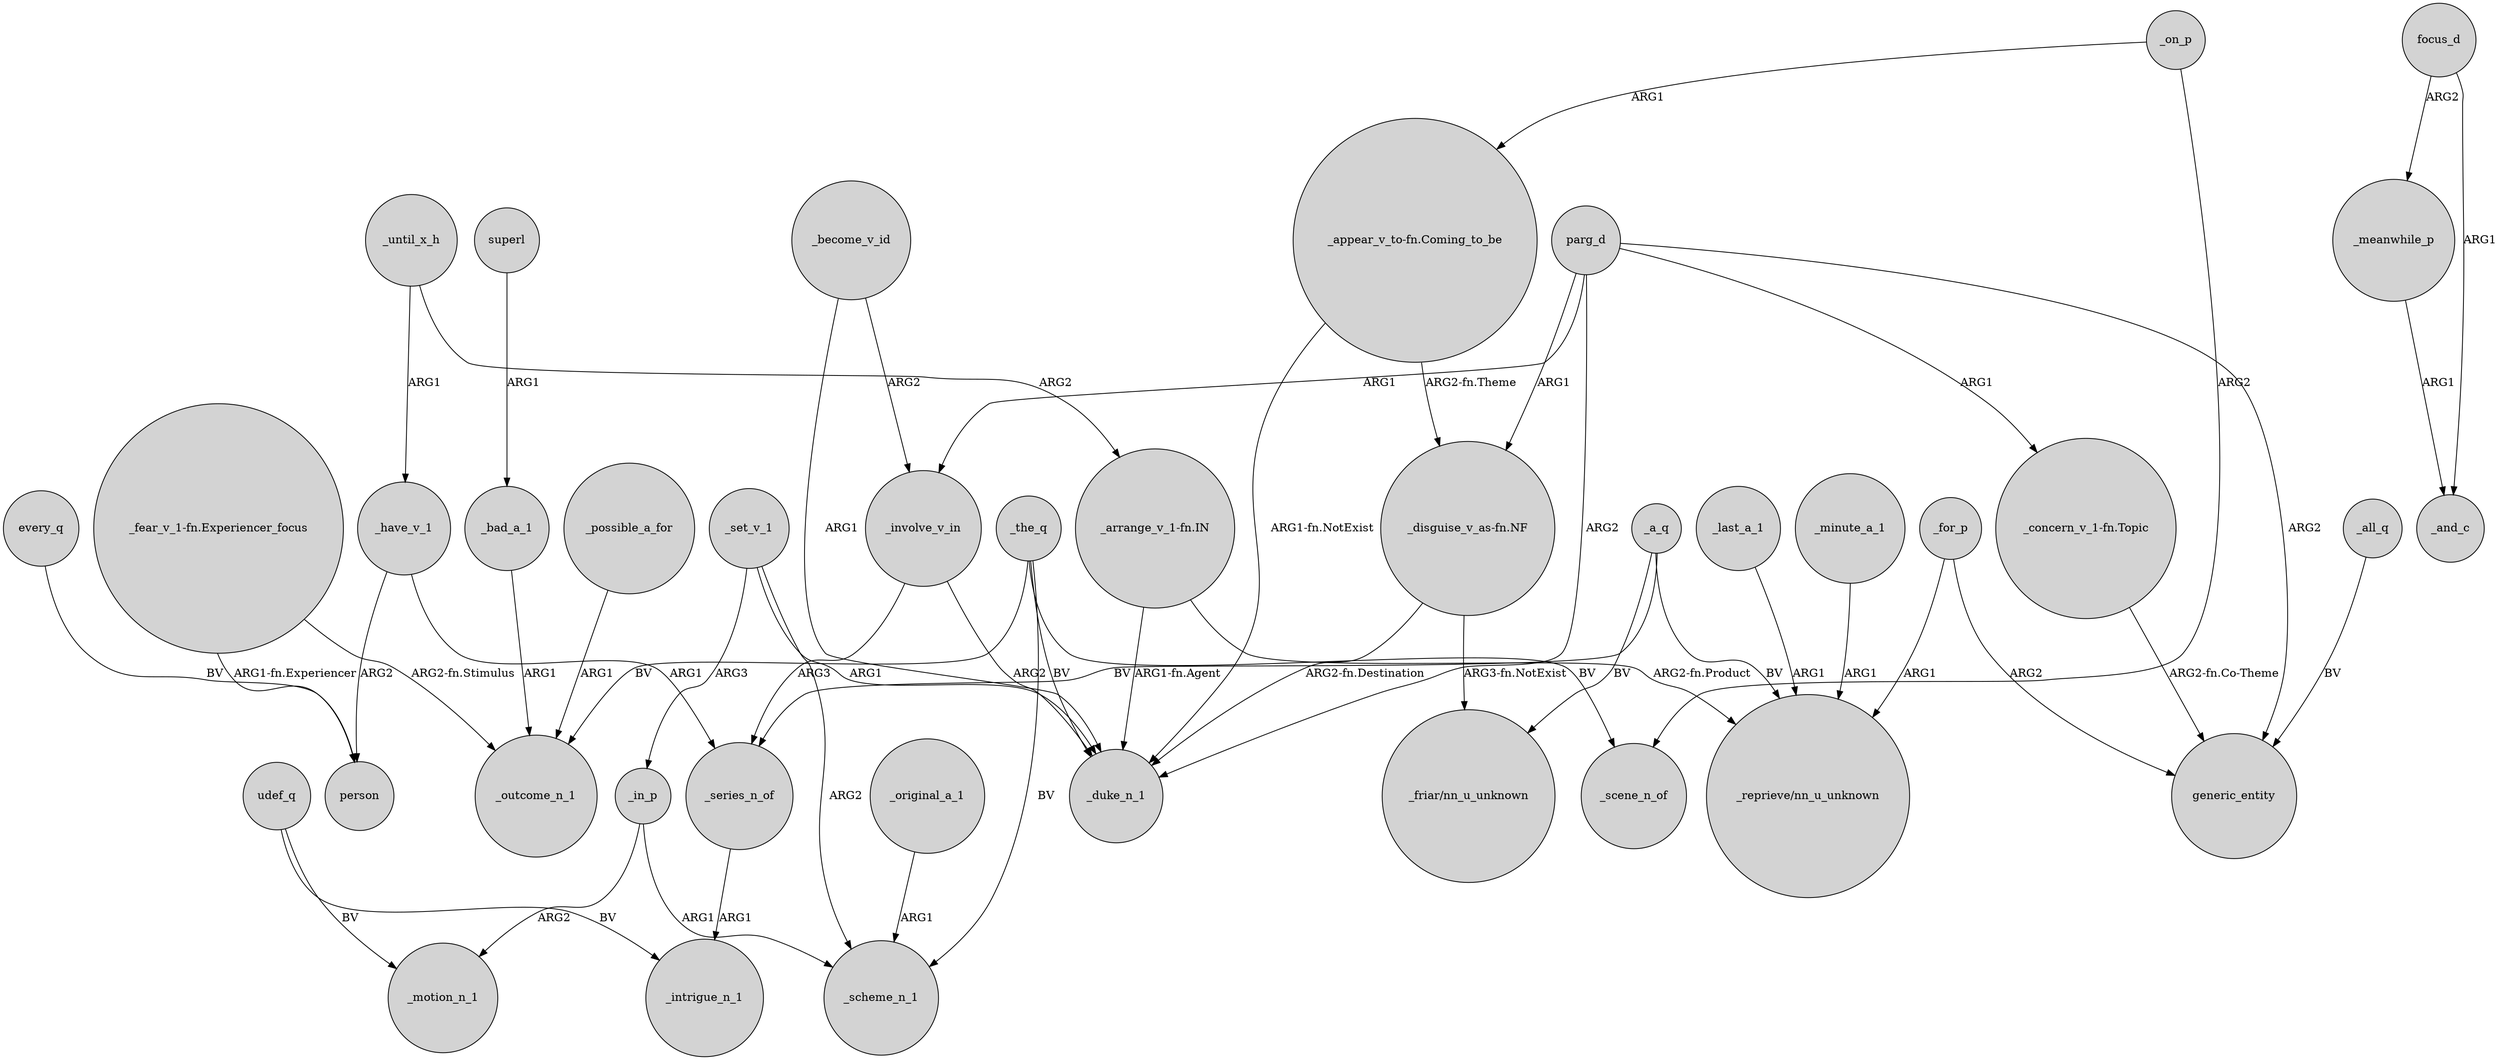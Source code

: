 digraph {
	node [shape=circle style=filled]
	_until_x_h -> _have_v_1 [label=ARG1]
	_meanwhile_p -> _and_c [label=ARG1]
	_last_a_1 -> "_reprieve/nn_u_unknown" [label=ARG1]
	_until_x_h -> "_arrange_v_1-fn.IN" [label=ARG2]
	_for_p -> "_reprieve/nn_u_unknown" [label=ARG1]
	_have_v_1 -> _series_n_of [label=ARG1]
	_bad_a_1 -> _outcome_n_1 [label=ARG1]
	_original_a_1 -> _scheme_n_1 [label=ARG1]
	udef_q -> _intrigue_n_1 [label=BV]
	_minute_a_1 -> "_reprieve/nn_u_unknown" [label=ARG1]
	"_fear_v_1-fn.Experiencer_focus" -> person [label="ARG1-fn.Experiencer"]
	"_appear_v_to-fn.Coming_to_be" -> _duke_n_1 [label="ARG1-fn.NotExist"]
	_series_n_of -> _intrigue_n_1 [label=ARG1]
	parg_d -> generic_entity [label=ARG2]
	"_arrange_v_1-fn.IN" -> _duke_n_1 [label="ARG1-fn.Agent"]
	"_disguise_v_as-fn.NF" -> "_friar/nn_u_unknown" [label="ARG3-fn.NotExist"]
	_on_p -> _scene_n_of [label=ARG2]
	"_concern_v_1-fn.Topic" -> generic_entity [label="ARG2-fn.Co-Theme"]
	_for_p -> generic_entity [label=ARG2]
	every_q -> person [label=BV]
	_involve_v_in -> _series_n_of [label=ARG3]
	_have_v_1 -> person [label=ARG2]
	_involve_v_in -> _duke_n_1 [label=ARG2]
	_in_p -> _scheme_n_1 [label=ARG1]
	parg_d -> "_disguise_v_as-fn.NF" [label=ARG1]
	_become_v_id -> _involve_v_in [label=ARG2]
	_a_q -> "_reprieve/nn_u_unknown" [label=BV]
	superl -> _bad_a_1 [label=ARG1]
	_the_q -> _duke_n_1 [label=BV]
	_all_q -> generic_entity [label=BV]
	udef_q -> _motion_n_1 [label=BV]
	_in_p -> _motion_n_1 [label=ARG2]
	_set_v_1 -> _scheme_n_1 [label=ARG2]
	_the_q -> _scene_n_of [label=BV]
	focus_d -> _meanwhile_p [label=ARG2]
	_a_q -> "_friar/nn_u_unknown" [label=BV]
	_set_v_1 -> _duke_n_1 [label=ARG1]
	_a_q -> _series_n_of [label=BV]
	_possible_a_for -> _outcome_n_1 [label=ARG1]
	focus_d -> _and_c [label=ARG1]
	parg_d -> _duke_n_1 [label=ARG2]
	parg_d -> _involve_v_in [label=ARG1]
	"_fear_v_1-fn.Experiencer_focus" -> _outcome_n_1 [label="ARG2-fn.Stimulus"]
	_set_v_1 -> _in_p [label=ARG3]
	_on_p -> "_appear_v_to-fn.Coming_to_be" [label=ARG1]
	"_disguise_v_as-fn.NF" -> _duke_n_1 [label="ARG2-fn.Destination"]
	_become_v_id -> _duke_n_1 [label=ARG1]
	_the_q -> _scheme_n_1 [label=BV]
	parg_d -> "_concern_v_1-fn.Topic" [label=ARG1]
	"_arrange_v_1-fn.IN" -> "_reprieve/nn_u_unknown" [label="ARG2-fn.Product"]
	"_appear_v_to-fn.Coming_to_be" -> "_disguise_v_as-fn.NF" [label="ARG2-fn.Theme"]
	_the_q -> _outcome_n_1 [label=BV]
}
